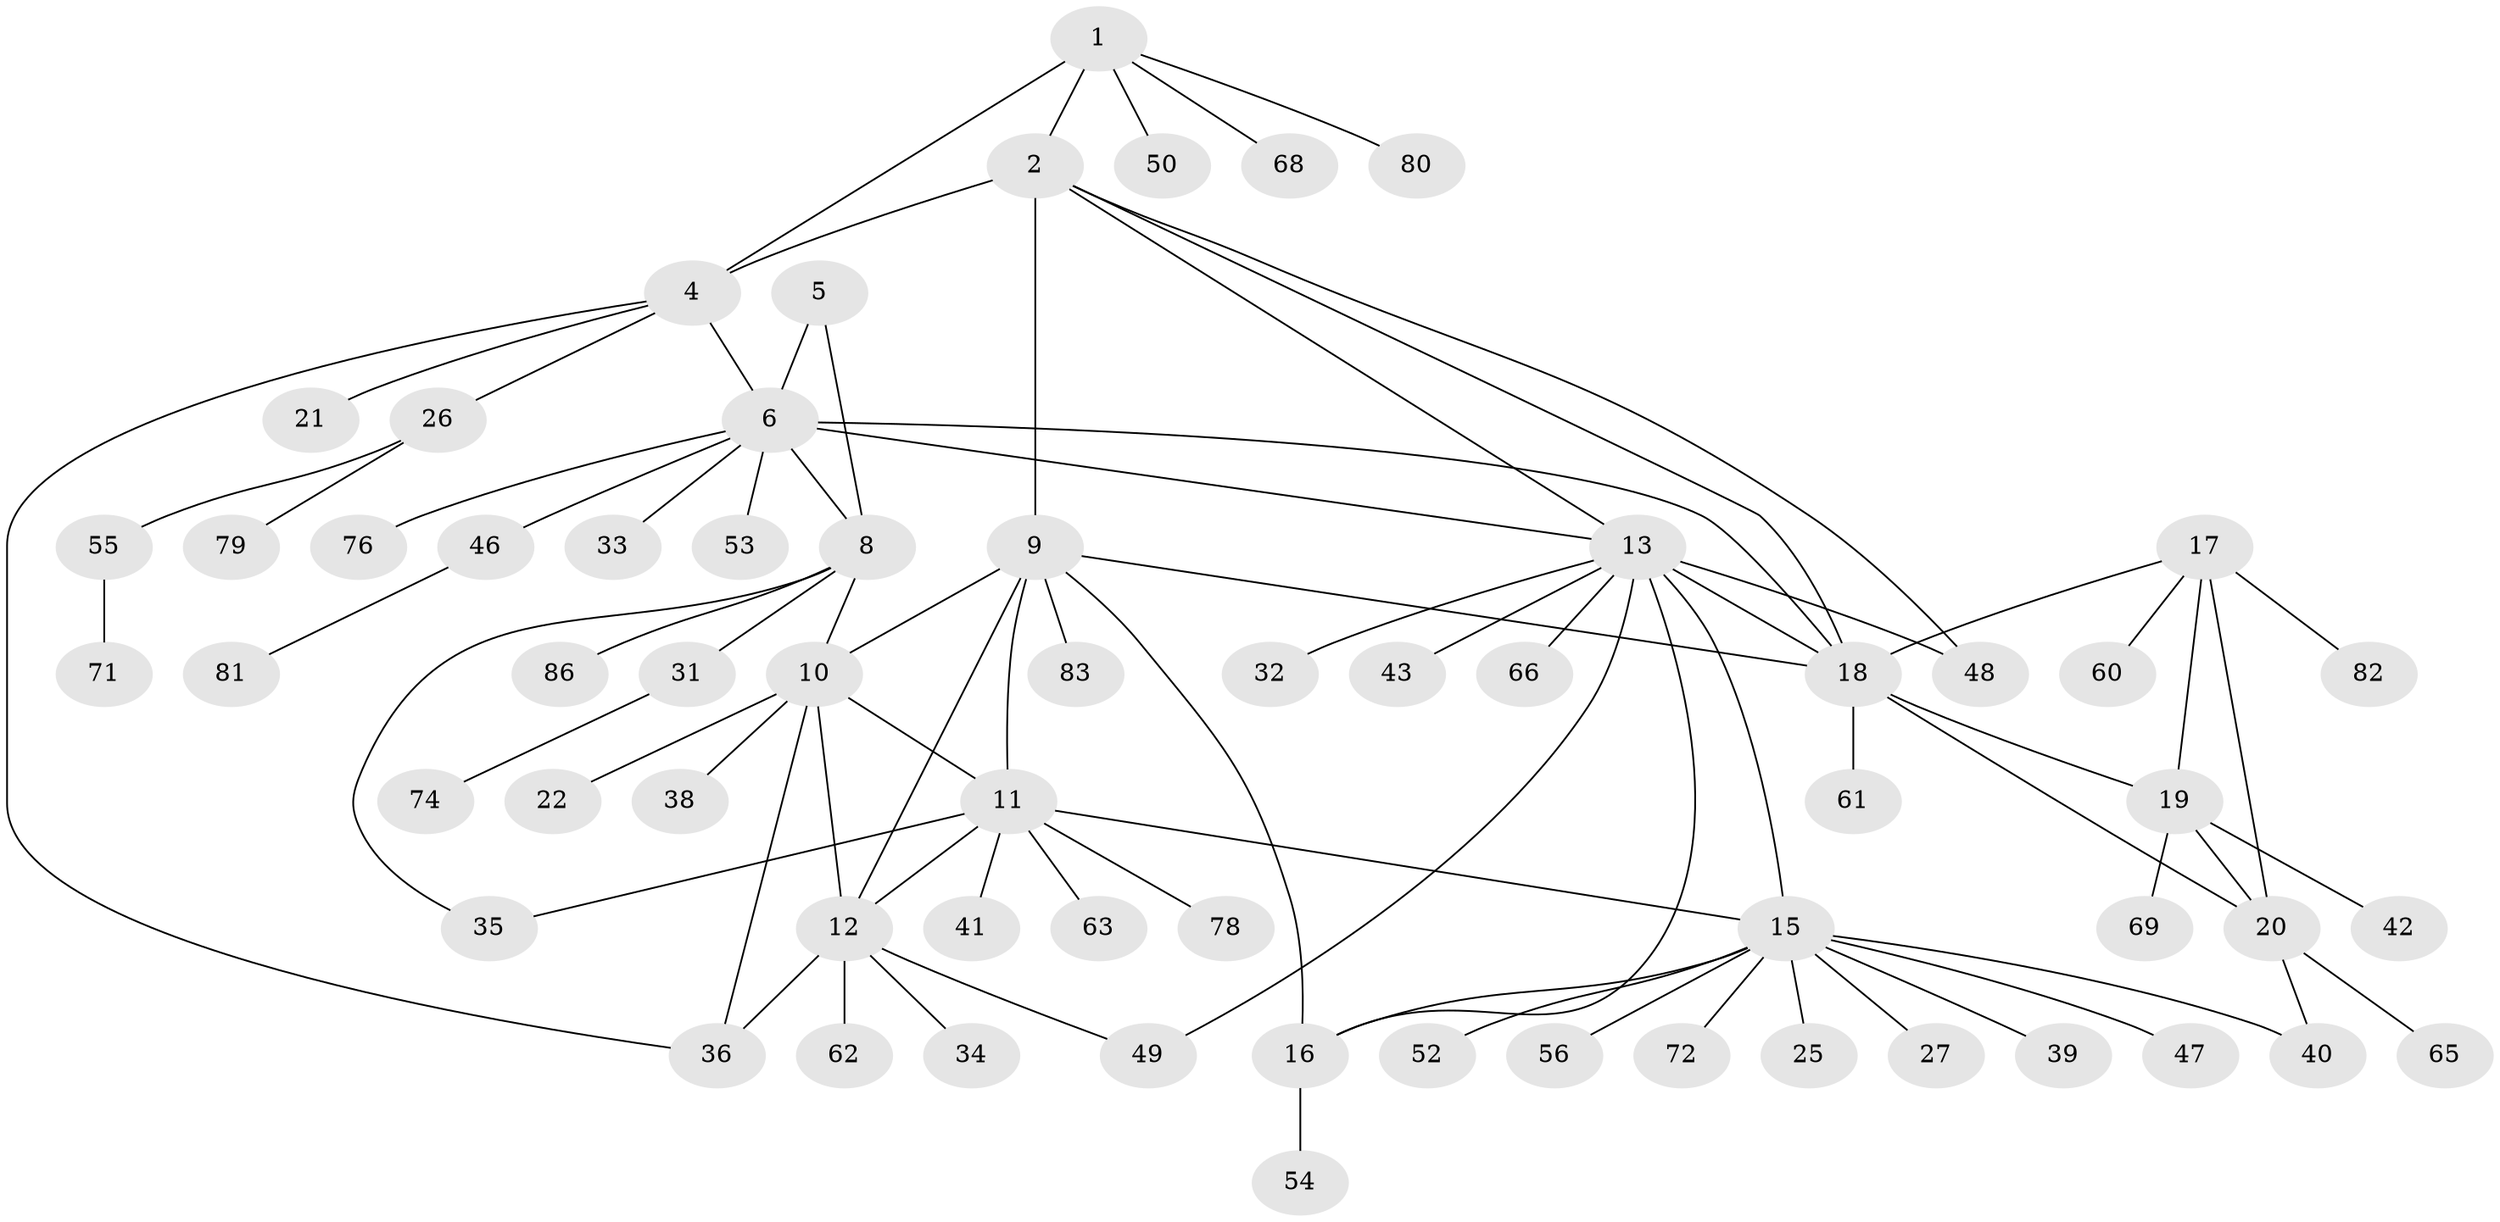 // Generated by graph-tools (version 1.1) at 2025/24/03/03/25 07:24:14]
// undirected, 63 vertices, 84 edges
graph export_dot {
graph [start="1"]
  node [color=gray90,style=filled];
  1 [super="+23"];
  2 [super="+3"];
  4 [super="+30"];
  5;
  6 [super="+7"];
  8 [super="+77"];
  9 [super="+70"];
  10 [super="+51"];
  11 [super="+73"];
  12 [super="+44"];
  13 [super="+14"];
  15 [super="+29"];
  16 [super="+24"];
  17 [super="+75"];
  18;
  19 [super="+28"];
  20 [super="+64"];
  21;
  22;
  25;
  26 [super="+57"];
  27 [super="+37"];
  31;
  32;
  33;
  34;
  35;
  36;
  38;
  39;
  40 [super="+59"];
  41;
  42 [super="+45"];
  43;
  46 [super="+84"];
  47;
  48;
  49 [super="+58"];
  50;
  52;
  53;
  54;
  55 [super="+67"];
  56;
  60;
  61;
  62;
  63;
  65;
  66;
  68;
  69;
  71;
  72;
  74;
  76;
  78;
  79;
  80;
  81 [super="+85"];
  82;
  83;
  86;
  1 -- 2 [weight=2];
  1 -- 4;
  1 -- 68;
  1 -- 80;
  1 -- 50;
  2 -- 4 [weight=2];
  2 -- 48;
  2 -- 18;
  2 -- 9;
  2 -- 13;
  4 -- 21;
  4 -- 26;
  4 -- 6;
  4 -- 36;
  5 -- 6 [weight=2];
  5 -- 8;
  6 -- 8 [weight=2];
  6 -- 33;
  6 -- 46;
  6 -- 53;
  6 -- 76;
  6 -- 18;
  6 -- 13;
  8 -- 10;
  8 -- 31;
  8 -- 35;
  8 -- 86;
  9 -- 10;
  9 -- 11;
  9 -- 12;
  9 -- 18;
  9 -- 83;
  9 -- 16;
  10 -- 11;
  10 -- 12;
  10 -- 22;
  10 -- 36;
  10 -- 38;
  11 -- 12;
  11 -- 15;
  11 -- 35;
  11 -- 41;
  11 -- 63;
  11 -- 78;
  12 -- 34;
  12 -- 62;
  12 -- 36;
  12 -- 49;
  13 -- 15 [weight=2];
  13 -- 16 [weight=2];
  13 -- 18;
  13 -- 32;
  13 -- 49;
  13 -- 48;
  13 -- 66;
  13 -- 43;
  15 -- 16;
  15 -- 25;
  15 -- 27;
  15 -- 40;
  15 -- 47;
  15 -- 52;
  15 -- 39;
  15 -- 56;
  15 -- 72;
  16 -- 54;
  17 -- 18;
  17 -- 19;
  17 -- 20;
  17 -- 60;
  17 -- 82;
  18 -- 19;
  18 -- 20;
  18 -- 61;
  19 -- 20;
  19 -- 42;
  19 -- 69;
  20 -- 40;
  20 -- 65;
  26 -- 55;
  26 -- 79;
  31 -- 74;
  46 -- 81;
  55 -- 71;
}
